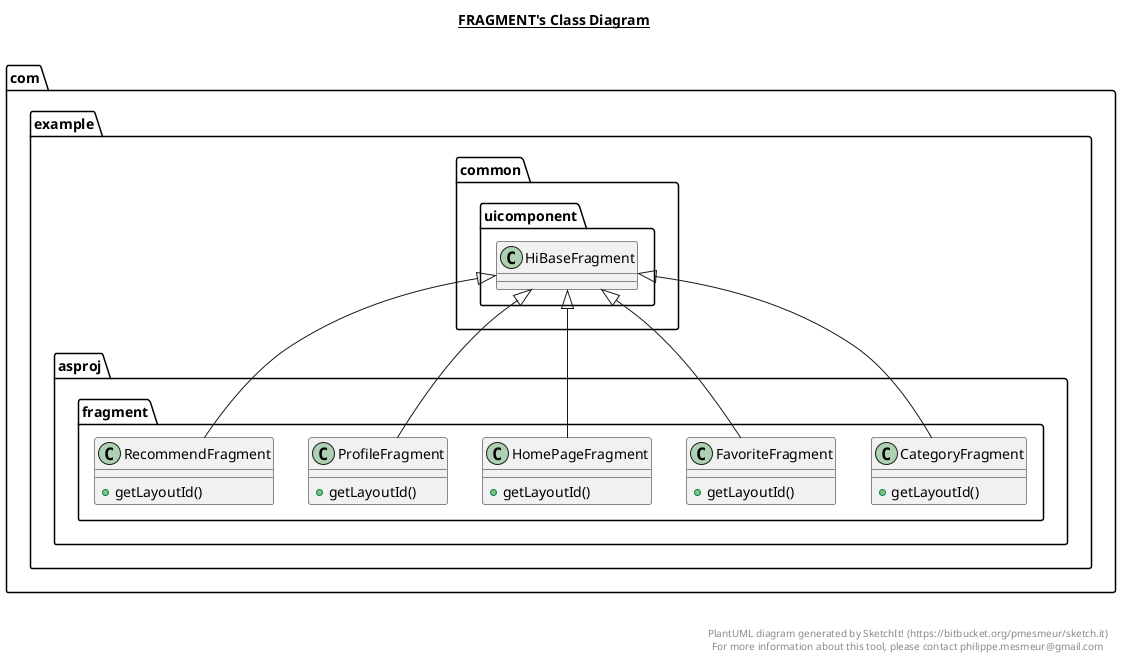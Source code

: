 @startuml

title __FRAGMENT's Class Diagram__\n

  namespace com.example.asproj {
    namespace fragment {
      class com.example.asproj.fragment.CategoryFragment {
          + getLayoutId()
      }
    }
  }
  

  namespace com.example.asproj {
    namespace fragment {
      class com.example.asproj.fragment.FavoriteFragment {
          + getLayoutId()
      }
    }
  }
  

  namespace com.example.asproj {
    namespace fragment {
      class com.example.asproj.fragment.HomePageFragment {
          + getLayoutId()
      }
    }
  }
  

  namespace com.example.asproj {
    namespace fragment {
      class com.example.asproj.fragment.ProfileFragment {
          + getLayoutId()
      }
    }
  }
  

  namespace com.example.asproj {
    namespace fragment {
      class com.example.asproj.fragment.RecommendFragment {
          + getLayoutId()
      }
    }
  }
  

  com.example.asproj.fragment.CategoryFragment -up-|> com.example.common.uicomponent.HiBaseFragment
  com.example.asproj.fragment.FavoriteFragment -up-|> com.example.common.uicomponent.HiBaseFragment
  com.example.asproj.fragment.HomePageFragment -up-|> com.example.common.uicomponent.HiBaseFragment
  com.example.asproj.fragment.ProfileFragment -up-|> com.example.common.uicomponent.HiBaseFragment
  com.example.asproj.fragment.RecommendFragment -up-|> com.example.common.uicomponent.HiBaseFragment


right footer


PlantUML diagram generated by SketchIt! (https://bitbucket.org/pmesmeur/sketch.it)
For more information about this tool, please contact philippe.mesmeur@gmail.com
endfooter

@enduml
